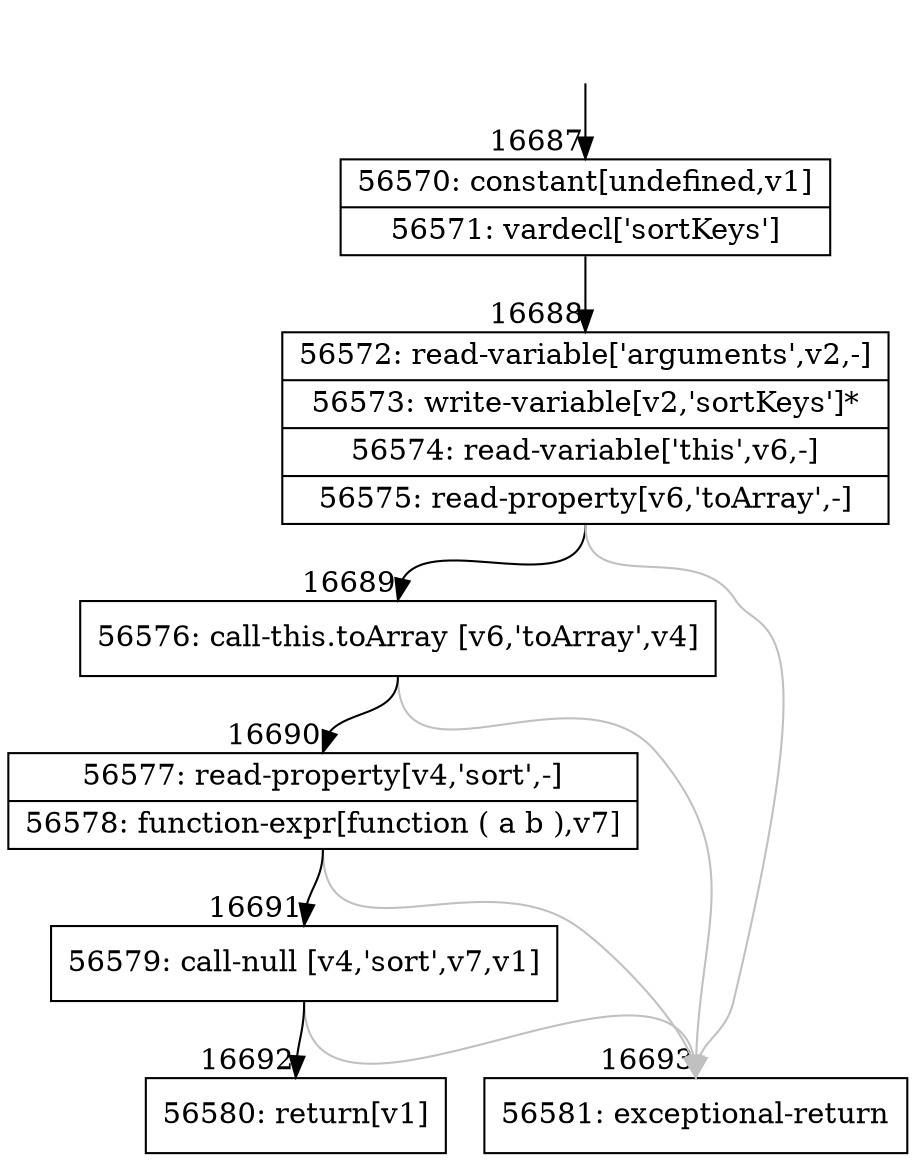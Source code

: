 digraph {
rankdir="TD"
BB_entry1425[shape=none,label=""];
BB_entry1425 -> BB16687 [tailport=s, headport=n, headlabel="    16687"]
BB16687 [shape=record label="{56570: constant[undefined,v1]|56571: vardecl['sortKeys']}" ] 
BB16687 -> BB16688 [tailport=s, headport=n, headlabel="      16688"]
BB16688 [shape=record label="{56572: read-variable['arguments',v2,-]|56573: write-variable[v2,'sortKeys']*|56574: read-variable['this',v6,-]|56575: read-property[v6,'toArray',-]}" ] 
BB16688 -> BB16689 [tailport=s, headport=n, headlabel="      16689"]
BB16688 -> BB16693 [tailport=s, headport=n, color=gray, headlabel="      16693"]
BB16689 [shape=record label="{56576: call-this.toArray [v6,'toArray',v4]}" ] 
BB16689 -> BB16690 [tailport=s, headport=n, headlabel="      16690"]
BB16689 -> BB16693 [tailport=s, headport=n, color=gray]
BB16690 [shape=record label="{56577: read-property[v4,'sort',-]|56578: function-expr[function ( a b ),v7]}" ] 
BB16690 -> BB16691 [tailport=s, headport=n, headlabel="      16691"]
BB16690 -> BB16693 [tailport=s, headport=n, color=gray]
BB16691 [shape=record label="{56579: call-null [v4,'sort',v7,v1]}" ] 
BB16691 -> BB16692 [tailport=s, headport=n, headlabel="      16692"]
BB16691 -> BB16693 [tailport=s, headport=n, color=gray]
BB16692 [shape=record label="{56580: return[v1]}" ] 
BB16693 [shape=record label="{56581: exceptional-return}" ] 
//#$~ 31227
}
